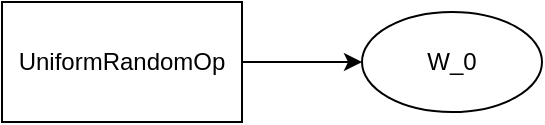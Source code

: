 <mxfile version="18.0.3" type="github">
  <diagram id="LSUZlxwzV8cuLmCBYAfr" name="Page-1">
    <mxGraphModel dx="2066" dy="769" grid="1" gridSize="10" guides="1" tooltips="1" connect="1" arrows="1" fold="1" page="1" pageScale="1" pageWidth="850" pageHeight="1100" math="0" shadow="0">
      <root>
        <mxCell id="0" />
        <mxCell id="1" parent="0" />
        <mxCell id="lz62h-cAN_fCFJCXox6R-3" style="edgeStyle=orthogonalEdgeStyle;rounded=0;orthogonalLoop=1;jettySize=auto;html=1;exitX=1;exitY=0.5;exitDx=0;exitDy=0;entryX=0;entryY=0.5;entryDx=0;entryDy=0;" edge="1" parent="1" source="lz62h-cAN_fCFJCXox6R-1" target="lz62h-cAN_fCFJCXox6R-2">
          <mxGeometry relative="1" as="geometry" />
        </mxCell>
        <mxCell id="lz62h-cAN_fCFJCXox6R-1" value="UniformRandomOp" style="rounded=0;whiteSpace=wrap;html=1;" vertex="1" parent="1">
          <mxGeometry x="90" y="600" width="120" height="60" as="geometry" />
        </mxCell>
        <mxCell id="lz62h-cAN_fCFJCXox6R-2" value="W_0" style="ellipse;whiteSpace=wrap;html=1;" vertex="1" parent="1">
          <mxGeometry x="270" y="605" width="90" height="50" as="geometry" />
        </mxCell>
      </root>
    </mxGraphModel>
  </diagram>
</mxfile>
